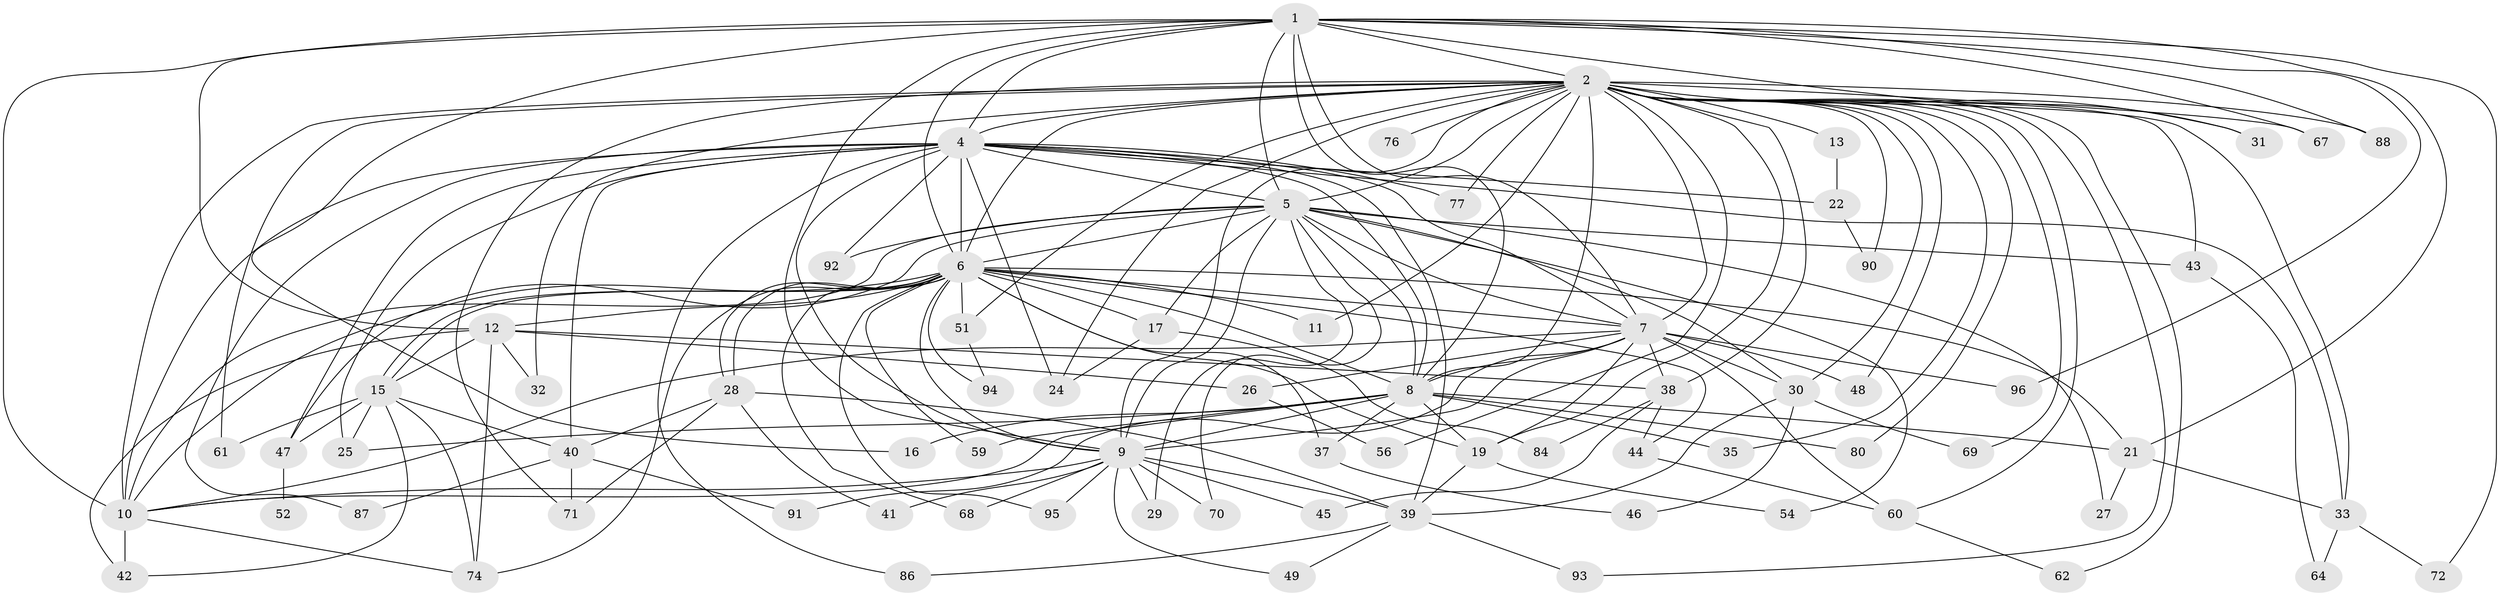 // original degree distribution, {19: 0.020618556701030927, 20: 0.020618556701030927, 27: 0.010309278350515464, 26: 0.010309278350515464, 17: 0.010309278350515464, 16: 0.010309278350515464, 18: 0.010309278350515464, 11: 0.010309278350515464, 2: 0.5051546391752577, 6: 0.041237113402061855, 3: 0.24742268041237114, 8: 0.010309278350515464, 5: 0.041237113402061855, 4: 0.041237113402061855, 7: 0.010309278350515464}
// Generated by graph-tools (version 1.1) at 2025/11/02/27/25 16:11:05]
// undirected, 72 vertices, 178 edges
graph export_dot {
graph [start="1"]
  node [color=gray90,style=filled];
  1 [super="+18"];
  2 [super="+3"];
  4 [super="+65"];
  5 [super="+14"];
  6 [super="+23"];
  7 [super="+58"];
  8 [super="+34"];
  9 [super="+83"];
  10 [super="+89"];
  11;
  12 [super="+20"];
  13;
  15 [super="+36"];
  16;
  17 [super="+53"];
  19 [super="+66"];
  21 [super="+75"];
  22;
  24;
  25 [super="+55"];
  26;
  27;
  28 [super="+82"];
  29;
  30 [super="+97"];
  31;
  32;
  33 [super="+78"];
  35;
  37;
  38 [super="+79"];
  39 [super="+57"];
  40 [super="+73"];
  41;
  42 [super="+81"];
  43;
  44;
  45;
  46;
  47 [super="+50"];
  48;
  49;
  51;
  52;
  54;
  56;
  59;
  60 [super="+63"];
  61;
  62;
  64;
  67;
  68;
  69;
  70;
  71;
  72;
  74 [super="+85"];
  76;
  77;
  80;
  84;
  86;
  87;
  88;
  90;
  91;
  92;
  93;
  94;
  95;
  96;
  1 -- 2 [weight=2];
  1 -- 4;
  1 -- 5;
  1 -- 6;
  1 -- 7;
  1 -- 8;
  1 -- 9;
  1 -- 10;
  1 -- 12 [weight=2];
  1 -- 16;
  1 -- 31;
  1 -- 67;
  1 -- 72;
  1 -- 88;
  1 -- 96;
  1 -- 21;
  2 -- 4 [weight=2];
  2 -- 5 [weight=2];
  2 -- 6 [weight=3];
  2 -- 7 [weight=2];
  2 -- 8 [weight=2];
  2 -- 9 [weight=2];
  2 -- 10 [weight=2];
  2 -- 24;
  2 -- 32;
  2 -- 33;
  2 -- 48;
  2 -- 62;
  2 -- 67;
  2 -- 69;
  2 -- 76 [weight=2];
  2 -- 77;
  2 -- 80;
  2 -- 11;
  2 -- 71;
  2 -- 13;
  2 -- 19;
  2 -- 88;
  2 -- 90;
  2 -- 93;
  2 -- 30;
  2 -- 31;
  2 -- 35;
  2 -- 43;
  2 -- 51;
  2 -- 56;
  2 -- 60;
  2 -- 61;
  2 -- 38;
  4 -- 5;
  4 -- 6;
  4 -- 7;
  4 -- 8;
  4 -- 9;
  4 -- 10;
  4 -- 22;
  4 -- 24;
  4 -- 25;
  4 -- 33;
  4 -- 39;
  4 -- 47;
  4 -- 77;
  4 -- 86;
  4 -- 87;
  4 -- 92;
  4 -- 40;
  5 -- 6;
  5 -- 7 [weight=2];
  5 -- 8;
  5 -- 9 [weight=2];
  5 -- 10;
  5 -- 17;
  5 -- 29;
  5 -- 30;
  5 -- 43;
  5 -- 54;
  5 -- 70;
  5 -- 92;
  5 -- 27;
  5 -- 47;
  6 -- 7;
  6 -- 8;
  6 -- 9;
  6 -- 10;
  6 -- 11;
  6 -- 12;
  6 -- 15;
  6 -- 15;
  6 -- 17;
  6 -- 19;
  6 -- 21;
  6 -- 28;
  6 -- 28;
  6 -- 37;
  6 -- 44;
  6 -- 51;
  6 -- 59;
  6 -- 68;
  6 -- 74;
  6 -- 94;
  6 -- 95;
  7 -- 8;
  7 -- 9;
  7 -- 10;
  7 -- 26;
  7 -- 38;
  7 -- 48;
  7 -- 60;
  7 -- 91;
  7 -- 96;
  7 -- 19;
  7 -- 30;
  8 -- 9;
  8 -- 10;
  8 -- 16;
  8 -- 21;
  8 -- 25;
  8 -- 37;
  8 -- 59;
  8 -- 80;
  8 -- 35;
  8 -- 19;
  9 -- 10;
  9 -- 29;
  9 -- 39;
  9 -- 41;
  9 -- 45;
  9 -- 49;
  9 -- 68;
  9 -- 70;
  9 -- 95;
  10 -- 74;
  10 -- 42;
  12 -- 26;
  12 -- 38;
  12 -- 74;
  12 -- 32;
  12 -- 42;
  12 -- 15;
  13 -- 22;
  15 -- 40;
  15 -- 42;
  15 -- 61;
  15 -- 25;
  15 -- 47;
  15 -- 74;
  17 -- 24;
  17 -- 84;
  19 -- 54;
  19 -- 39;
  21 -- 27;
  21 -- 33;
  22 -- 90;
  26 -- 56;
  28 -- 40;
  28 -- 41;
  28 -- 71;
  28 -- 39;
  30 -- 46;
  30 -- 69;
  30 -- 39;
  33 -- 64;
  33 -- 72;
  37 -- 46;
  38 -- 44;
  38 -- 45;
  38 -- 84;
  39 -- 49;
  39 -- 93;
  39 -- 86;
  40 -- 87;
  40 -- 91;
  40 -- 71;
  43 -- 64;
  44 -- 60;
  47 -- 52 [weight=2];
  51 -- 94;
  60 -- 62;
}
